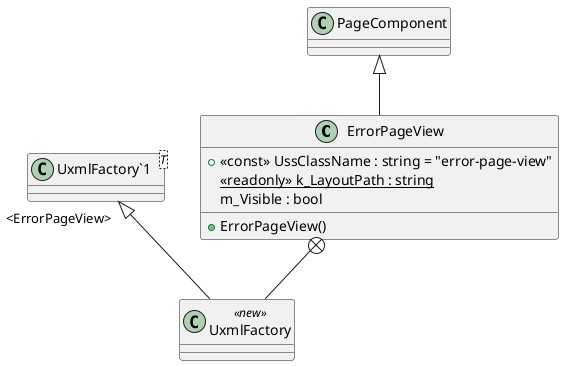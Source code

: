 @startuml
class ErrorPageView {
    + <<const>> UssClassName : string = "error-page-view"
    {static} <<readonly>> k_LayoutPath : string
    m_Visible : bool
    + ErrorPageView()
}
class UxmlFactory <<new>> {
}
class "UxmlFactory`1"<T> {
}
PageComponent <|-- ErrorPageView
ErrorPageView +-- UxmlFactory
"UxmlFactory`1" "<ErrorPageView>" <|-- UxmlFactory
@enduml
